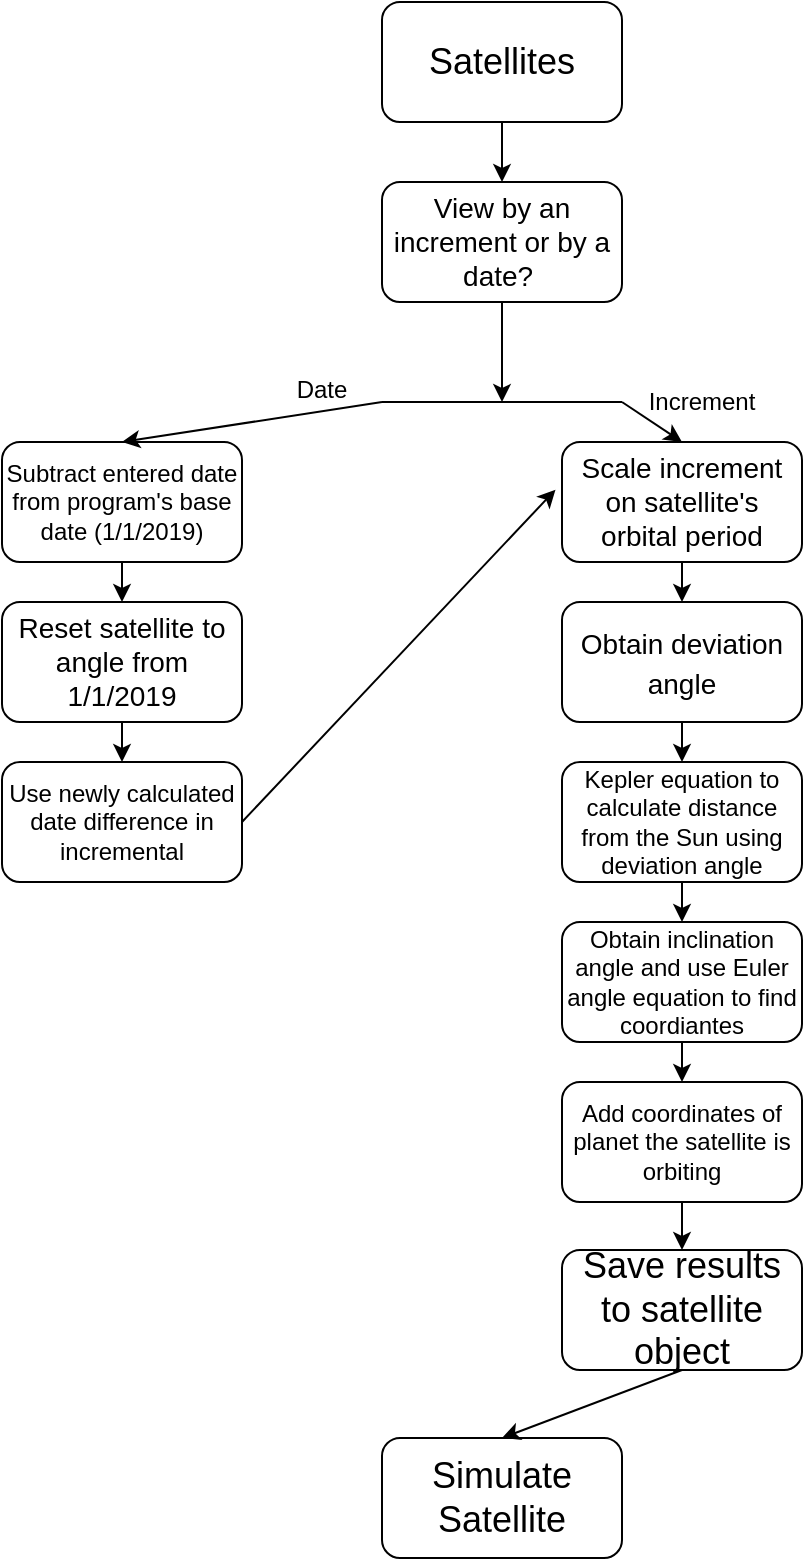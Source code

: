 <mxfile version="11.1.2" type="google"><diagram id="N-zNEuJ12t9PgN0MyQIr" name="Page-1"><mxGraphModel dx="1278" dy="501" grid="1" gridSize="10" guides="1" tooltips="1" connect="1" arrows="1" fold="1" page="1" pageScale="1" pageWidth="850" pageHeight="1100" math="0" shadow="0"><root><mxCell id="0"/><mxCell id="1" parent="0"/><mxCell id="FBhrXORAE65-uPJBVLyZ-1" value="&lt;font style=&quot;font-size: 18px&quot;&gt;Satellites&lt;/font&gt;" style="rounded=1;whiteSpace=wrap;html=1;" vertex="1" parent="1"><mxGeometry x="520" width="120" height="60" as="geometry"/></mxCell><mxCell id="FBhrXORAE65-uPJBVLyZ-2" value="&lt;span style=&quot;font-size: 18px&quot;&gt;Simulate Satellite&lt;/span&gt;" style="rounded=1;whiteSpace=wrap;html=1;" vertex="1" parent="1"><mxGeometry x="520" y="718" width="120" height="60" as="geometry"/></mxCell><mxCell id="FBhrXORAE65-uPJBVLyZ-3" value="&lt;font style=&quot;font-size: 18px&quot;&gt;Save results to satellite object&lt;/font&gt;" style="rounded=1;whiteSpace=wrap;html=1;fontSize=16;" vertex="1" parent="1"><mxGeometry x="610" y="624" width="120" height="60" as="geometry"/></mxCell><mxCell id="FBhrXORAE65-uPJBVLyZ-4" value="&lt;font style=&quot;font-size: 14px&quot;&gt;Obtain deviation angle&lt;/font&gt;" style="rounded=1;whiteSpace=wrap;html=1;fontSize=16;" vertex="1" parent="1"><mxGeometry x="610" y="300" width="120" height="60" as="geometry"/></mxCell><mxCell id="FBhrXORAE65-uPJBVLyZ-5" value="&lt;font style=&quot;font-size: 12px&quot;&gt;Use newly calculated date difference in incremental&lt;/font&gt;" style="rounded=1;whiteSpace=wrap;html=1;" vertex="1" parent="1"><mxGeometry x="330" y="380" width="120" height="60" as="geometry"/></mxCell><mxCell id="FBhrXORAE65-uPJBVLyZ-6" value="&lt;font style=&quot;font-size: 14px&quot;&gt;Reset satellite to angle from 1/1/2019&lt;/font&gt;" style="rounded=1;whiteSpace=wrap;html=1;" vertex="1" parent="1"><mxGeometry x="330" y="300" width="120" height="60" as="geometry"/></mxCell><mxCell id="FBhrXORAE65-uPJBVLyZ-7" value="&lt;font style=&quot;font-size: 12px&quot;&gt;Kepler equation to calculate distance from the Sun using deviation angle&lt;/font&gt;" style="rounded=1;whiteSpace=wrap;html=1;" vertex="1" parent="1"><mxGeometry x="610" y="380" width="120" height="60" as="geometry"/></mxCell><mxCell id="FBhrXORAE65-uPJBVLyZ-8" value="&lt;font style=&quot;font-size: 12px&quot;&gt;Subtract entered date from program's base date (1/1/2019)&lt;/font&gt;" style="rounded=1;whiteSpace=wrap;html=1;" vertex="1" parent="1"><mxGeometry x="330" y="220" width="120" height="60" as="geometry"/></mxCell><mxCell id="FBhrXORAE65-uPJBVLyZ-9" value="&lt;font style=&quot;font-size: 14px&quot;&gt;View by an increment or by a date?&amp;nbsp;&lt;/font&gt;" style="rounded=1;whiteSpace=wrap;html=1;" vertex="1" parent="1"><mxGeometry x="520" y="90" width="120" height="60" as="geometry"/></mxCell><mxCell id="FBhrXORAE65-uPJBVLyZ-10" value="&lt;font style=&quot;font-size: 14px&quot;&gt;Scale increment on satellite's orbital period&lt;/font&gt;" style="rounded=1;whiteSpace=wrap;html=1;" vertex="1" parent="1"><mxGeometry x="610" y="220" width="120" height="60" as="geometry"/></mxCell><mxCell id="FBhrXORAE65-uPJBVLyZ-11" value="" style="endArrow=classic;html=1;exitX=0.5;exitY=1;exitDx=0;exitDy=0;" edge="1" parent="1" source="FBhrXORAE65-uPJBVLyZ-9"><mxGeometry width="50" height="50" relative="1" as="geometry"><mxPoint x="580" y="165" as="sourcePoint"/><mxPoint x="580" y="200" as="targetPoint"/></mxGeometry></mxCell><mxCell id="FBhrXORAE65-uPJBVLyZ-12" value="" style="endArrow=classic;html=1;entryX=0.5;entryY=0;entryDx=0;entryDy=0;" edge="1" parent="1" target="FBhrXORAE65-uPJBVLyZ-10"><mxGeometry width="50" height="50" relative="1" as="geometry"><mxPoint x="640" y="200" as="sourcePoint"/><mxPoint x="690" y="150" as="targetPoint"/></mxGeometry></mxCell><mxCell id="FBhrXORAE65-uPJBVLyZ-13" value="" style="endArrow=classic;html=1;entryX=0.5;entryY=0;entryDx=0;entryDy=0;" edge="1" parent="1" target="FBhrXORAE65-uPJBVLyZ-8"><mxGeometry width="50" height="50" relative="1" as="geometry"><mxPoint x="520" y="200" as="sourcePoint"/><mxPoint x="440" y="190" as="targetPoint"/></mxGeometry></mxCell><mxCell id="FBhrXORAE65-uPJBVLyZ-14" value="" style="endArrow=classic;html=1;" edge="1" parent="1"><mxGeometry width="50" height="50" relative="1" as="geometry"><mxPoint x="390" y="280" as="sourcePoint"/><mxPoint x="390" y="300" as="targetPoint"/></mxGeometry></mxCell><mxCell id="FBhrXORAE65-uPJBVLyZ-15" value="" style="endArrow=classic;html=1;entryX=0.5;entryY=0;entryDx=0;entryDy=0;" edge="1" parent="1" target="FBhrXORAE65-uPJBVLyZ-9"><mxGeometry width="50" height="50" relative="1" as="geometry"><mxPoint x="580" y="60" as="sourcePoint"/><mxPoint x="630" y="10" as="targetPoint"/></mxGeometry></mxCell><mxCell id="FBhrXORAE65-uPJBVLyZ-16" value="" style="endArrow=none;html=1;" edge="1" parent="1"><mxGeometry width="50" height="50" relative="1" as="geometry"><mxPoint x="520" y="200" as="sourcePoint"/><mxPoint x="640" y="200" as="targetPoint"/></mxGeometry></mxCell><mxCell id="FBhrXORAE65-uPJBVLyZ-17" value="Increment" style="text;html=1;strokeColor=none;fillColor=none;align=center;verticalAlign=middle;whiteSpace=wrap;rounded=0;" vertex="1" parent="1"><mxGeometry x="660" y="190" width="40" height="20" as="geometry"/></mxCell><mxCell id="FBhrXORAE65-uPJBVLyZ-18" value="Date" style="text;html=1;strokeColor=none;fillColor=none;align=center;verticalAlign=middle;whiteSpace=wrap;rounded=0;" vertex="1" parent="1"><mxGeometry x="470" y="184" width="40" height="20" as="geometry"/></mxCell><mxCell id="FBhrXORAE65-uPJBVLyZ-19" value="" style="endArrow=classic;html=1;entryX=-0.027;entryY=0.397;entryDx=0;entryDy=0;entryPerimeter=0;" edge="1" parent="1" target="FBhrXORAE65-uPJBVLyZ-10"><mxGeometry width="50" height="50" relative="1" as="geometry"><mxPoint x="450" y="410" as="sourcePoint"/><mxPoint x="500" y="280" as="targetPoint"/></mxGeometry></mxCell><mxCell id="FBhrXORAE65-uPJBVLyZ-20" value="" style="endArrow=classic;html=1;entryX=0.5;entryY=0;entryDx=0;entryDy=0;" edge="1" parent="1" target="FBhrXORAE65-uPJBVLyZ-5"><mxGeometry width="50" height="50" relative="1" as="geometry"><mxPoint x="390" y="360" as="sourcePoint"/><mxPoint x="440" y="310" as="targetPoint"/></mxGeometry></mxCell><mxCell id="FBhrXORAE65-uPJBVLyZ-21" value="" style="endArrow=classic;html=1;entryX=0.5;entryY=0;entryDx=0;entryDy=0;" edge="1" parent="1" target="FBhrXORAE65-uPJBVLyZ-24"><mxGeometry width="50" height="50" relative="1" as="geometry"><mxPoint x="670" y="440" as="sourcePoint"/><mxPoint x="720" y="390" as="targetPoint"/></mxGeometry></mxCell><mxCell id="FBhrXORAE65-uPJBVLyZ-22" value="" style="endArrow=classic;html=1;entryX=0.5;entryY=0;entryDx=0;entryDy=0;" edge="1" parent="1" target="FBhrXORAE65-uPJBVLyZ-7"><mxGeometry width="50" height="50" relative="1" as="geometry"><mxPoint x="670" y="360" as="sourcePoint"/><mxPoint x="720" y="310" as="targetPoint"/></mxGeometry></mxCell><mxCell id="FBhrXORAE65-uPJBVLyZ-23" value="" style="endArrow=classic;html=1;entryX=0.5;entryY=0;entryDx=0;entryDy=0;" edge="1" parent="1" target="FBhrXORAE65-uPJBVLyZ-4"><mxGeometry width="50" height="50" relative="1" as="geometry"><mxPoint x="670" y="280" as="sourcePoint"/><mxPoint x="720" y="230" as="targetPoint"/></mxGeometry></mxCell><mxCell id="FBhrXORAE65-uPJBVLyZ-24" value="Obtain inclination angle and use Euler angle equation to find coordiantes" style="rounded=1;whiteSpace=wrap;html=1;" vertex="1" parent="1"><mxGeometry x="610" y="460" width="120" height="60" as="geometry"/></mxCell><mxCell id="FBhrXORAE65-uPJBVLyZ-27" value="Add coordinates of planet the satellite is orbiting" style="rounded=1;whiteSpace=wrap;html=1;" vertex="1" parent="1"><mxGeometry x="610" y="540" width="120" height="60" as="geometry"/></mxCell><mxCell id="FBhrXORAE65-uPJBVLyZ-28" value="" style="endArrow=classic;html=1;entryX=0.5;entryY=0;entryDx=0;entryDy=0;" edge="1" parent="1" target="FBhrXORAE65-uPJBVLyZ-27"><mxGeometry width="50" height="50" relative="1" as="geometry"><mxPoint x="670" y="520" as="sourcePoint"/><mxPoint x="720" y="470" as="targetPoint"/></mxGeometry></mxCell><mxCell id="FBhrXORAE65-uPJBVLyZ-29" value="" style="endArrow=classic;html=1;entryX=0.5;entryY=0;entryDx=0;entryDy=0;" edge="1" parent="1" target="FBhrXORAE65-uPJBVLyZ-3"><mxGeometry width="50" height="50" relative="1" as="geometry"><mxPoint x="670" y="600" as="sourcePoint"/><mxPoint x="720" y="550" as="targetPoint"/></mxGeometry></mxCell><mxCell id="FBhrXORAE65-uPJBVLyZ-30" value="" style="endArrow=classic;html=1;entryX=0.5;entryY=0;entryDx=0;entryDy=0;" edge="1" parent="1" target="FBhrXORAE65-uPJBVLyZ-2"><mxGeometry width="50" height="50" relative="1" as="geometry"><mxPoint x="670" y="684" as="sourcePoint"/><mxPoint x="720" y="634" as="targetPoint"/></mxGeometry></mxCell></root></mxGraphModel></diagram></mxfile>
